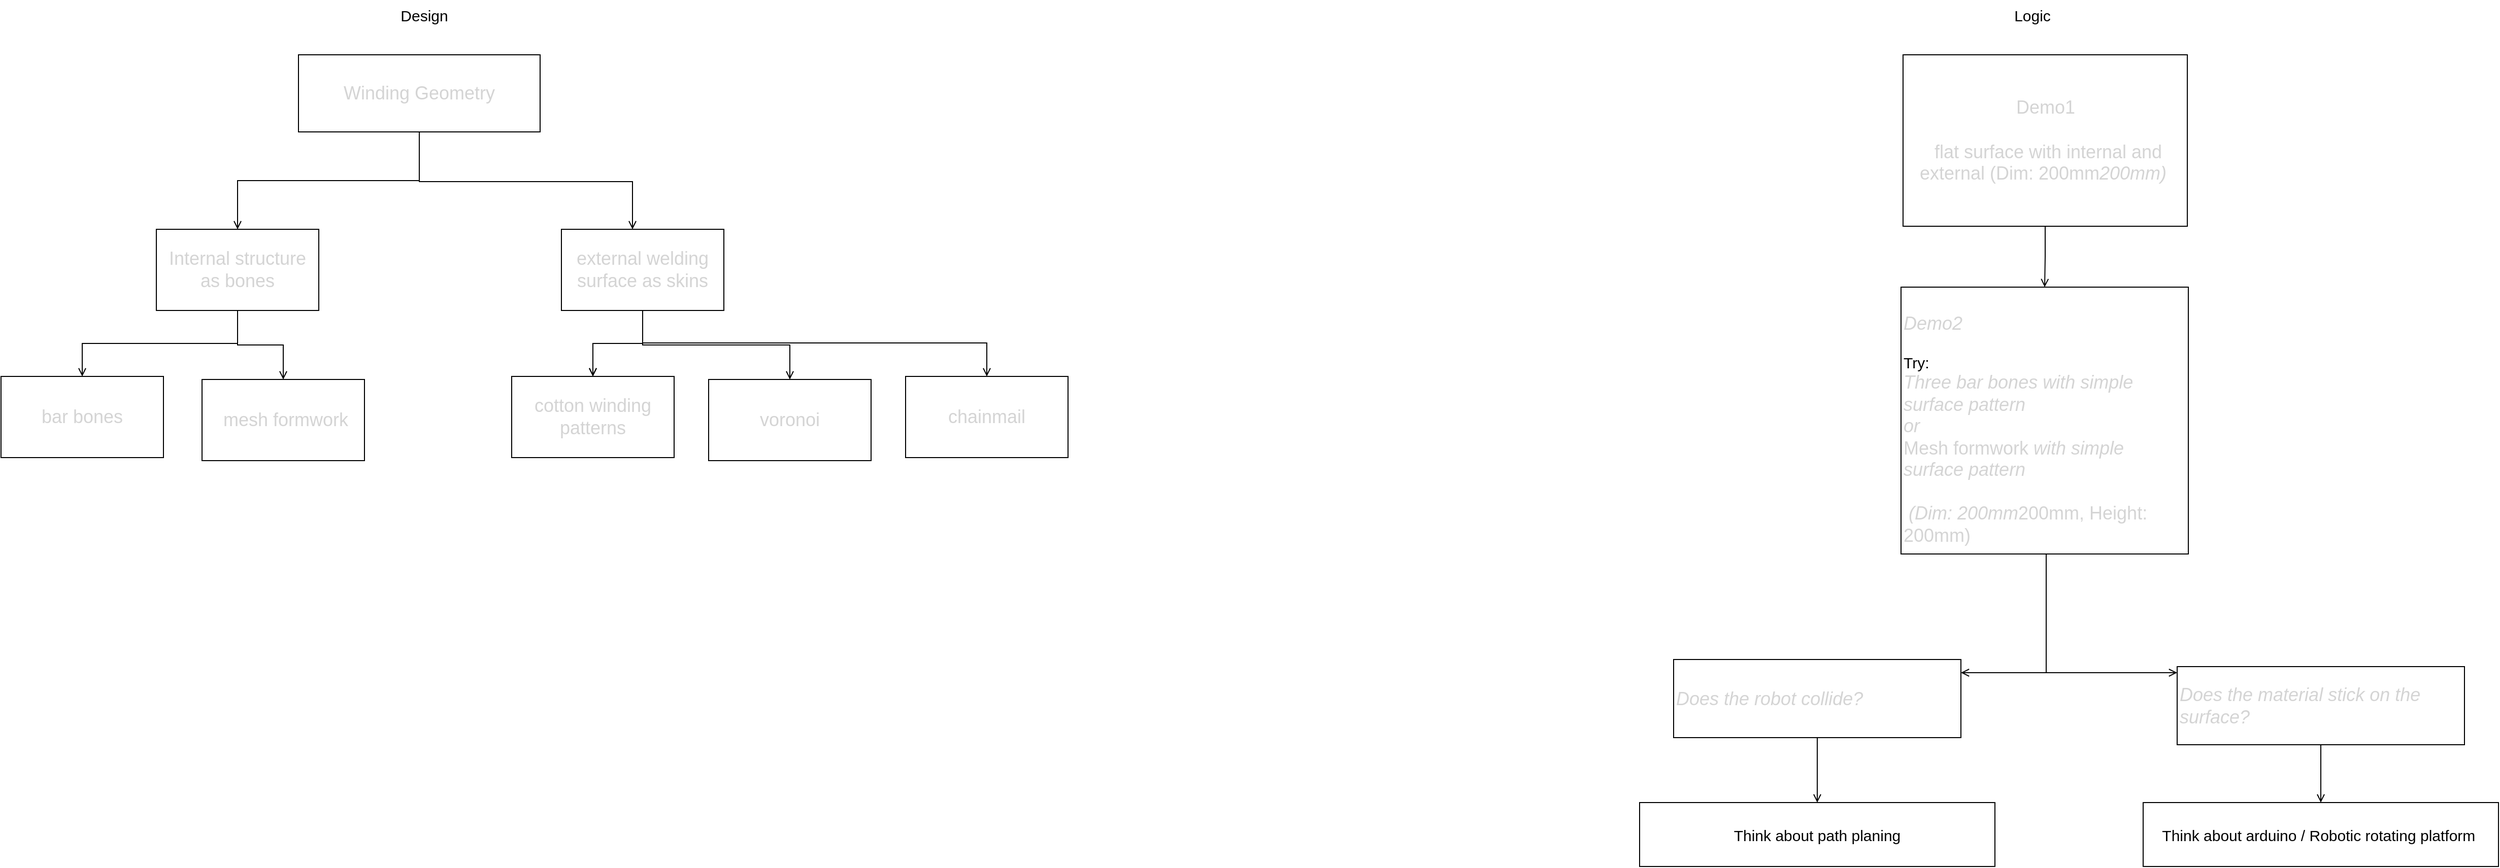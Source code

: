 <mxfile>
    <diagram id="2RB3oQl5gByrssMU-2BE" name="Page-1">
        <mxGraphModel dx="6616" dy="3084" grid="0" gridSize="10" guides="1" tooltips="1" connect="1" arrows="1" fold="1" page="0" pageScale="1" pageWidth="827" pageHeight="1169" math="0" shadow="0">
            <root>
                <mxCell id="0"/>
                <mxCell id="1" parent="0"/>
                <mxCell id="6" style="edgeStyle=orthogonalEdgeStyle;shape=connector;rounded=0;html=1;entryX=0.5;entryY=0;entryDx=0;entryDy=0;labelBackgroundColor=default;fontFamily=Helvetica;fontSize=11;fontColor=default;endArrow=open;endFill=0;strokeColor=default;" edge="1" parent="1" source="2" target="3">
                    <mxGeometry relative="1" as="geometry"/>
                </mxCell>
                <mxCell id="7" style="edgeStyle=orthogonalEdgeStyle;shape=connector;rounded=0;html=1;labelBackgroundColor=default;fontFamily=Helvetica;fontSize=11;fontColor=default;endArrow=open;endFill=0;strokeColor=default;" edge="1" parent="1" source="2" target="4">
                    <mxGeometry relative="1" as="geometry">
                        <Array as="points">
                            <mxPoint x="-57" y="66"/>
                            <mxPoint x="153" y="66"/>
                        </Array>
                    </mxGeometry>
                </mxCell>
                <mxCell id="2" value="&lt;font color=&quot;#d4d4d4&quot;&gt;&lt;span style=&quot;font-size: 18px&quot;&gt;Winding Geometry&lt;/span&gt;&lt;/font&gt;" style="rounded=0;whiteSpace=wrap;html=1;fontSize=15;" vertex="1" parent="1">
                    <mxGeometry x="-176" y="-59" width="238" height="76" as="geometry"/>
                </mxCell>
                <mxCell id="15" style="edgeStyle=orthogonalEdgeStyle;shape=connector;rounded=0;html=1;entryX=0.5;entryY=0;entryDx=0;entryDy=0;labelBackgroundColor=default;fontFamily=Helvetica;fontSize=15;fontColor=default;endArrow=open;endFill=0;strokeColor=default;" edge="1" parent="1" source="3" target="10">
                    <mxGeometry relative="1" as="geometry"/>
                </mxCell>
                <mxCell id="16" style="edgeStyle=orthogonalEdgeStyle;shape=connector;rounded=0;html=1;labelBackgroundColor=default;fontFamily=Helvetica;fontSize=15;fontColor=default;endArrow=open;endFill=0;strokeColor=default;" edge="1" parent="1" source="3" target="11">
                    <mxGeometry relative="1" as="geometry"/>
                </mxCell>
                <mxCell id="3" value="&#10;&#10;&lt;span style=&quot;color: rgb(212, 212, 212); font-size: 18px; font-style: normal; font-weight: 400; letter-spacing: normal; text-indent: 0px; text-transform: none; word-spacing: 0px; display: inline; float: none;&quot;&gt;Internal structure as bones&lt;/span&gt;&#10;&#10;" style="rounded=0;whiteSpace=wrap;html=1;fontSize=15;" vertex="1" parent="1">
                    <mxGeometry x="-316" y="113" width="160" height="80" as="geometry"/>
                </mxCell>
                <mxCell id="17" style="edgeStyle=orthogonalEdgeStyle;shape=connector;rounded=0;html=1;entryX=0.5;entryY=0;entryDx=0;entryDy=0;labelBackgroundColor=default;fontFamily=Helvetica;fontSize=15;fontColor=default;endArrow=open;endFill=0;strokeColor=default;" edge="1" parent="1" source="4" target="12">
                    <mxGeometry relative="1" as="geometry"/>
                </mxCell>
                <mxCell id="18" style="edgeStyle=orthogonalEdgeStyle;shape=connector;rounded=0;html=1;labelBackgroundColor=default;fontFamily=Helvetica;fontSize=15;fontColor=default;endArrow=open;endFill=0;strokeColor=default;" edge="1" parent="1" source="4" target="13">
                    <mxGeometry relative="1" as="geometry">
                        <Array as="points">
                            <mxPoint x="163" y="227"/>
                            <mxPoint x="308" y="227"/>
                        </Array>
                    </mxGeometry>
                </mxCell>
                <mxCell id="19" style="edgeStyle=orthogonalEdgeStyle;shape=connector;rounded=0;html=1;labelBackgroundColor=default;fontFamily=Helvetica;fontSize=15;fontColor=default;endArrow=open;endFill=0;strokeColor=default;" edge="1" parent="1" source="4" target="14">
                    <mxGeometry relative="1" as="geometry">
                        <Array as="points">
                            <mxPoint x="163" y="225"/>
                            <mxPoint x="502" y="225"/>
                        </Array>
                    </mxGeometry>
                </mxCell>
                <mxCell id="30" value="" style="edgeStyle=orthogonalEdgeStyle;shape=connector;rounded=0;html=1;labelBackgroundColor=default;fontFamily=Helvetica;fontSize=15;fontColor=default;endArrow=open;endFill=0;strokeColor=default;" edge="1" parent="1" source="4" target="12">
                    <mxGeometry relative="1" as="geometry"/>
                </mxCell>
                <mxCell id="4" value="&#10;&#10;&lt;span style=&quot;color: rgb(212, 212, 212); font-size: 18px; font-style: normal; font-weight: 400; letter-spacing: normal; text-indent: 0px; text-transform: none; word-spacing: 0px; display: inline; float: none;&quot;&gt;external welding surface as skins&lt;/span&gt;&#10;&#10;" style="rounded=0;whiteSpace=wrap;html=1;fontSize=15;" vertex="1" parent="1">
                    <mxGeometry x="83" y="113" width="160" height="80" as="geometry"/>
                </mxCell>
                <mxCell id="25" style="edgeStyle=orthogonalEdgeStyle;shape=connector;rounded=0;html=1;labelBackgroundColor=default;fontFamily=Helvetica;fontSize=15;fontColor=default;endArrow=open;endFill=0;strokeColor=default;entryX=0.5;entryY=0;entryDx=0;entryDy=0;" edge="1" parent="1" source="5" target="24">
                    <mxGeometry relative="1" as="geometry">
                        <mxPoint x="1544.5" y="221" as="targetPoint"/>
                    </mxGeometry>
                </mxCell>
                <mxCell id="5" value="&lt;span style=&quot;color: rgb(212 , 212 , 212) ; font-family: , &amp;#34;blinkmacsystemfont&amp;#34; , &amp;#34;segoe wpc&amp;#34; , &amp;#34;segoe ui&amp;#34; , , &amp;#34;ubuntu&amp;#34; , &amp;#34;droid sans&amp;#34; , sans-serif ; font-size: 18px&quot;&gt;Demo1&lt;br&gt;&lt;br&gt;&amp;nbsp;flat surface with internal and external (Dim: 200mm&lt;/span&gt;&lt;em style=&quot;color: rgb(212 , 212 , 212) ; font-family: , &amp;#34;blinkmacsystemfont&amp;#34; , &amp;#34;segoe wpc&amp;#34; , &amp;#34;segoe ui&amp;#34; , , &amp;#34;ubuntu&amp;#34; , &amp;#34;droid sans&amp;#34; , sans-serif ; font-size: 18px&quot;&gt;200mm)&amp;nbsp;&lt;/em&gt;" style="rounded=0;whiteSpace=wrap;html=1;fontSize=15;" vertex="1" parent="1">
                    <mxGeometry x="1404.5" y="-59" width="280" height="169" as="geometry"/>
                </mxCell>
                <mxCell id="10" value="&#10;&#10;&lt;span style=&quot;color: rgb(212, 212, 212); font-size: 18px; font-style: normal; font-weight: 400; letter-spacing: normal; text-indent: 0px; text-transform: none; word-spacing: 0px; display: inline; float: none;&quot;&gt;&lt;span&gt;&amp;nbsp;&lt;/span&gt;bar bones&lt;span&gt;&amp;nbsp;&lt;/span&gt;&lt;/span&gt;&#10;&#10;" style="rounded=0;whiteSpace=wrap;html=1;fontSize=15;" vertex="1" parent="1">
                    <mxGeometry x="-469" y="258" width="160" height="80" as="geometry"/>
                </mxCell>
                <mxCell id="11" value="&#10;&#10;&lt;span style=&quot;color: rgb(212, 212, 212); font-size: 18px; font-style: normal; font-weight: 400; letter-spacing: normal; text-indent: 0px; text-transform: none; word-spacing: 0px; display: inline; float: none;&quot;&gt;&lt;span&gt;&amp;nbsp;&lt;/span&gt;mesh formwork&lt;/span&gt;&#10;&#10;" style="rounded=0;whiteSpace=wrap;html=1;fontSize=15;" vertex="1" parent="1">
                    <mxGeometry x="-271" y="261" width="160" height="80" as="geometry"/>
                </mxCell>
                <mxCell id="12" value="&#10;&#10;&lt;span style=&quot;color: rgb(212, 212, 212); font-size: 18px; font-style: normal; font-weight: 400; letter-spacing: normal; text-indent: 0px; text-transform: none; word-spacing: 0px; display: inline; float: none;&quot;&gt;cotton winding patterns&lt;/span&gt;&#10;&#10;" style="rounded=0;whiteSpace=wrap;html=1;fontSize=15;" vertex="1" parent="1">
                    <mxGeometry x="34" y="258" width="160" height="80" as="geometry"/>
                </mxCell>
                <mxCell id="13" value="&lt;span style=&quot;color: rgb(212 , 212 , 212) ; font-family: , &amp;#34;blinkmacsystemfont&amp;#34; , &amp;#34;segoe wpc&amp;#34; , &amp;#34;segoe ui&amp;#34; , , &amp;#34;ubuntu&amp;#34; , &amp;#34;droid sans&amp;#34; , sans-serif ; font-size: 18px&quot;&gt;voronoi&lt;/span&gt;" style="rounded=0;whiteSpace=wrap;html=1;fontSize=15;" vertex="1" parent="1">
                    <mxGeometry x="228" y="261" width="160" height="80" as="geometry"/>
                </mxCell>
                <mxCell id="14" value="&#10;&#10;&lt;span style=&quot;color: rgb(212, 212, 212); font-size: 18px; font-style: normal; font-weight: 400; letter-spacing: normal; text-indent: 0px; text-transform: none; word-spacing: 0px; display: inline; float: none;&quot;&gt;chainmail&lt;/span&gt;&#10;&#10;" style="rounded=0;whiteSpace=wrap;html=1;fontFamily=Helvetica;fontSize=15;fontColor=default;strokeColor=default;fillColor=default;" vertex="1" parent="1">
                    <mxGeometry x="422" y="258" width="160" height="80" as="geometry"/>
                </mxCell>
                <mxCell id="21" value="Design" style="text;strokeColor=none;fillColor=none;html=1;align=center;verticalAlign=middle;whiteSpace=wrap;rounded=0;fontFamily=Helvetica;fontSize=15;fontColor=default;" vertex="1" parent="1">
                    <mxGeometry x="-82" y="-113" width="60" height="30" as="geometry"/>
                </mxCell>
                <mxCell id="22" value="Logic" style="text;strokeColor=none;fillColor=none;html=1;align=center;verticalAlign=middle;whiteSpace=wrap;rounded=0;fontFamily=Helvetica;fontSize=15;fontColor=default;" vertex="1" parent="1">
                    <mxGeometry x="1502" y="-113" width="60" height="30" as="geometry"/>
                </mxCell>
                <mxCell id="27" style="edgeStyle=orthogonalEdgeStyle;shape=connector;rounded=0;html=1;labelBackgroundColor=default;fontFamily=Helvetica;fontSize=15;fontColor=default;endArrow=open;endFill=0;strokeColor=default;" edge="1" parent="1" source="24" target="26">
                    <mxGeometry relative="1" as="geometry">
                        <Array as="points">
                            <mxPoint x="1545.5" y="550"/>
                            <mxPoint x="1327.5" y="550"/>
                        </Array>
                    </mxGeometry>
                </mxCell>
                <mxCell id="29" style="edgeStyle=orthogonalEdgeStyle;shape=connector;rounded=0;html=1;labelBackgroundColor=default;fontFamily=Helvetica;fontSize=15;fontColor=default;endArrow=open;endFill=0;strokeColor=default;" edge="1" parent="1" source="24" target="28">
                    <mxGeometry relative="1" as="geometry">
                        <Array as="points">
                            <mxPoint x="1545.5" y="550"/>
                            <mxPoint x="1823.5" y="550"/>
                        </Array>
                    </mxGeometry>
                </mxCell>
                <mxCell id="24" value="&lt;span&gt;&#9;&lt;/span&gt;&lt;br&gt;&lt;em style=&quot;text-align: center ; color: rgb(212 , 212 , 212) ; font-size: 18px&quot;&gt;Demo2&lt;br&gt;&lt;/em&gt;&lt;br&gt;Try:&lt;br&gt;&lt;span&gt;&#9;&lt;/span&gt;&lt;em style=&quot;color: rgb(212 , 212 , 212) ; font-size: 18px&quot;&gt;&lt;span&gt;&#9;&lt;/span&gt;Three bar bones with simple surface pattern&lt;br&gt;&lt;span&gt;&#9;&lt;/span&gt;or&lt;br&gt;&lt;/em&gt;&lt;span style=&quot;color: rgb(212 , 212 , 212) ; font-size: 18px&quot;&gt;&lt;span&gt;&#9;&lt;/span&gt;Mesh formwork&amp;nbsp;&lt;/span&gt;&lt;em style=&quot;color: rgb(212 , 212 , 212) ; font-size: 18px&quot;&gt;with simple surface pattern&lt;/em&gt;&lt;br&gt;&lt;em style=&quot;color: rgb(212 , 212 , 212) ; font-size: 18px&quot;&gt;&lt;br&gt;&lt;/em&gt;&lt;em style=&quot;text-align: center ; color: rgb(212 , 212 , 212) ; font-size: 18px&quot;&gt;&amp;nbsp;(Dim: 200mm&lt;/em&gt;&lt;span style=&quot;text-align: center ; color: rgb(212 , 212 , 212) ; font-size: 18px&quot;&gt;200mm, Height: 200mm)&lt;/span&gt;&lt;em style=&quot;color: rgb(212 , 212 , 212) ; font-size: 18px&quot;&gt;&lt;br&gt;&lt;/em&gt;" style="rounded=0;whiteSpace=wrap;html=1;fontSize=15;align=left;" vertex="1" parent="1">
                    <mxGeometry x="1402.5" y="170" width="283" height="263" as="geometry"/>
                </mxCell>
                <mxCell id="33" style="edgeStyle=orthogonalEdgeStyle;shape=connector;rounded=0;html=1;labelBackgroundColor=default;fontFamily=Helvetica;fontSize=15;fontColor=default;endArrow=open;endFill=0;strokeColor=default;" edge="1" parent="1" source="26" target="31">
                    <mxGeometry relative="1" as="geometry"/>
                </mxCell>
                <mxCell id="26" value="&lt;em&gt;&lt;font color=&quot;#d4d4d4&quot;&gt;&lt;span style=&quot;font-size: 18px&quot;&gt;Does the robot collide?&lt;/span&gt;&lt;/font&gt;&lt;br&gt;&lt;/em&gt;" style="rounded=0;whiteSpace=wrap;html=1;fontSize=15;align=left;fontFamily=Helvetica;fontColor=default;strokeColor=default;fillColor=default;" vertex="1" parent="1">
                    <mxGeometry x="1178.5" y="537" width="283" height="77" as="geometry"/>
                </mxCell>
                <mxCell id="34" style="edgeStyle=orthogonalEdgeStyle;shape=connector;rounded=0;html=1;labelBackgroundColor=default;fontFamily=Helvetica;fontSize=15;fontColor=default;endArrow=open;endFill=0;strokeColor=default;" edge="1" parent="1" source="28" target="32">
                    <mxGeometry relative="1" as="geometry"/>
                </mxCell>
                <mxCell id="28" value="&lt;em&gt;&lt;font color=&quot;#d4d4d4&quot;&gt;&lt;span style=&quot;font-size: 18px&quot;&gt;Does the material stick on the surface?&lt;/span&gt;&lt;/font&gt;&lt;br&gt;&lt;/em&gt;" style="rounded=0;whiteSpace=wrap;html=1;fontSize=15;align=left;fontFamily=Helvetica;fontColor=default;strokeColor=default;fillColor=default;" vertex="1" parent="1">
                    <mxGeometry x="1674.5" y="544" width="283" height="77" as="geometry"/>
                </mxCell>
                <mxCell id="31" value="Think about path planing" style="rounded=0;whiteSpace=wrap;html=1;fontFamily=Helvetica;fontSize=15;fontColor=default;strokeColor=default;fillColor=default;" vertex="1" parent="1">
                    <mxGeometry x="1145" y="678" width="350" height="63" as="geometry"/>
                </mxCell>
                <mxCell id="32" value="Think about arduino / Robotic rotating platform&amp;nbsp;" style="rounded=0;whiteSpace=wrap;html=1;fontFamily=Helvetica;fontSize=15;fontColor=default;strokeColor=default;fillColor=default;" vertex="1" parent="1">
                    <mxGeometry x="1641" y="678" width="350" height="63" as="geometry"/>
                </mxCell>
            </root>
        </mxGraphModel>
    </diagram>
</mxfile>